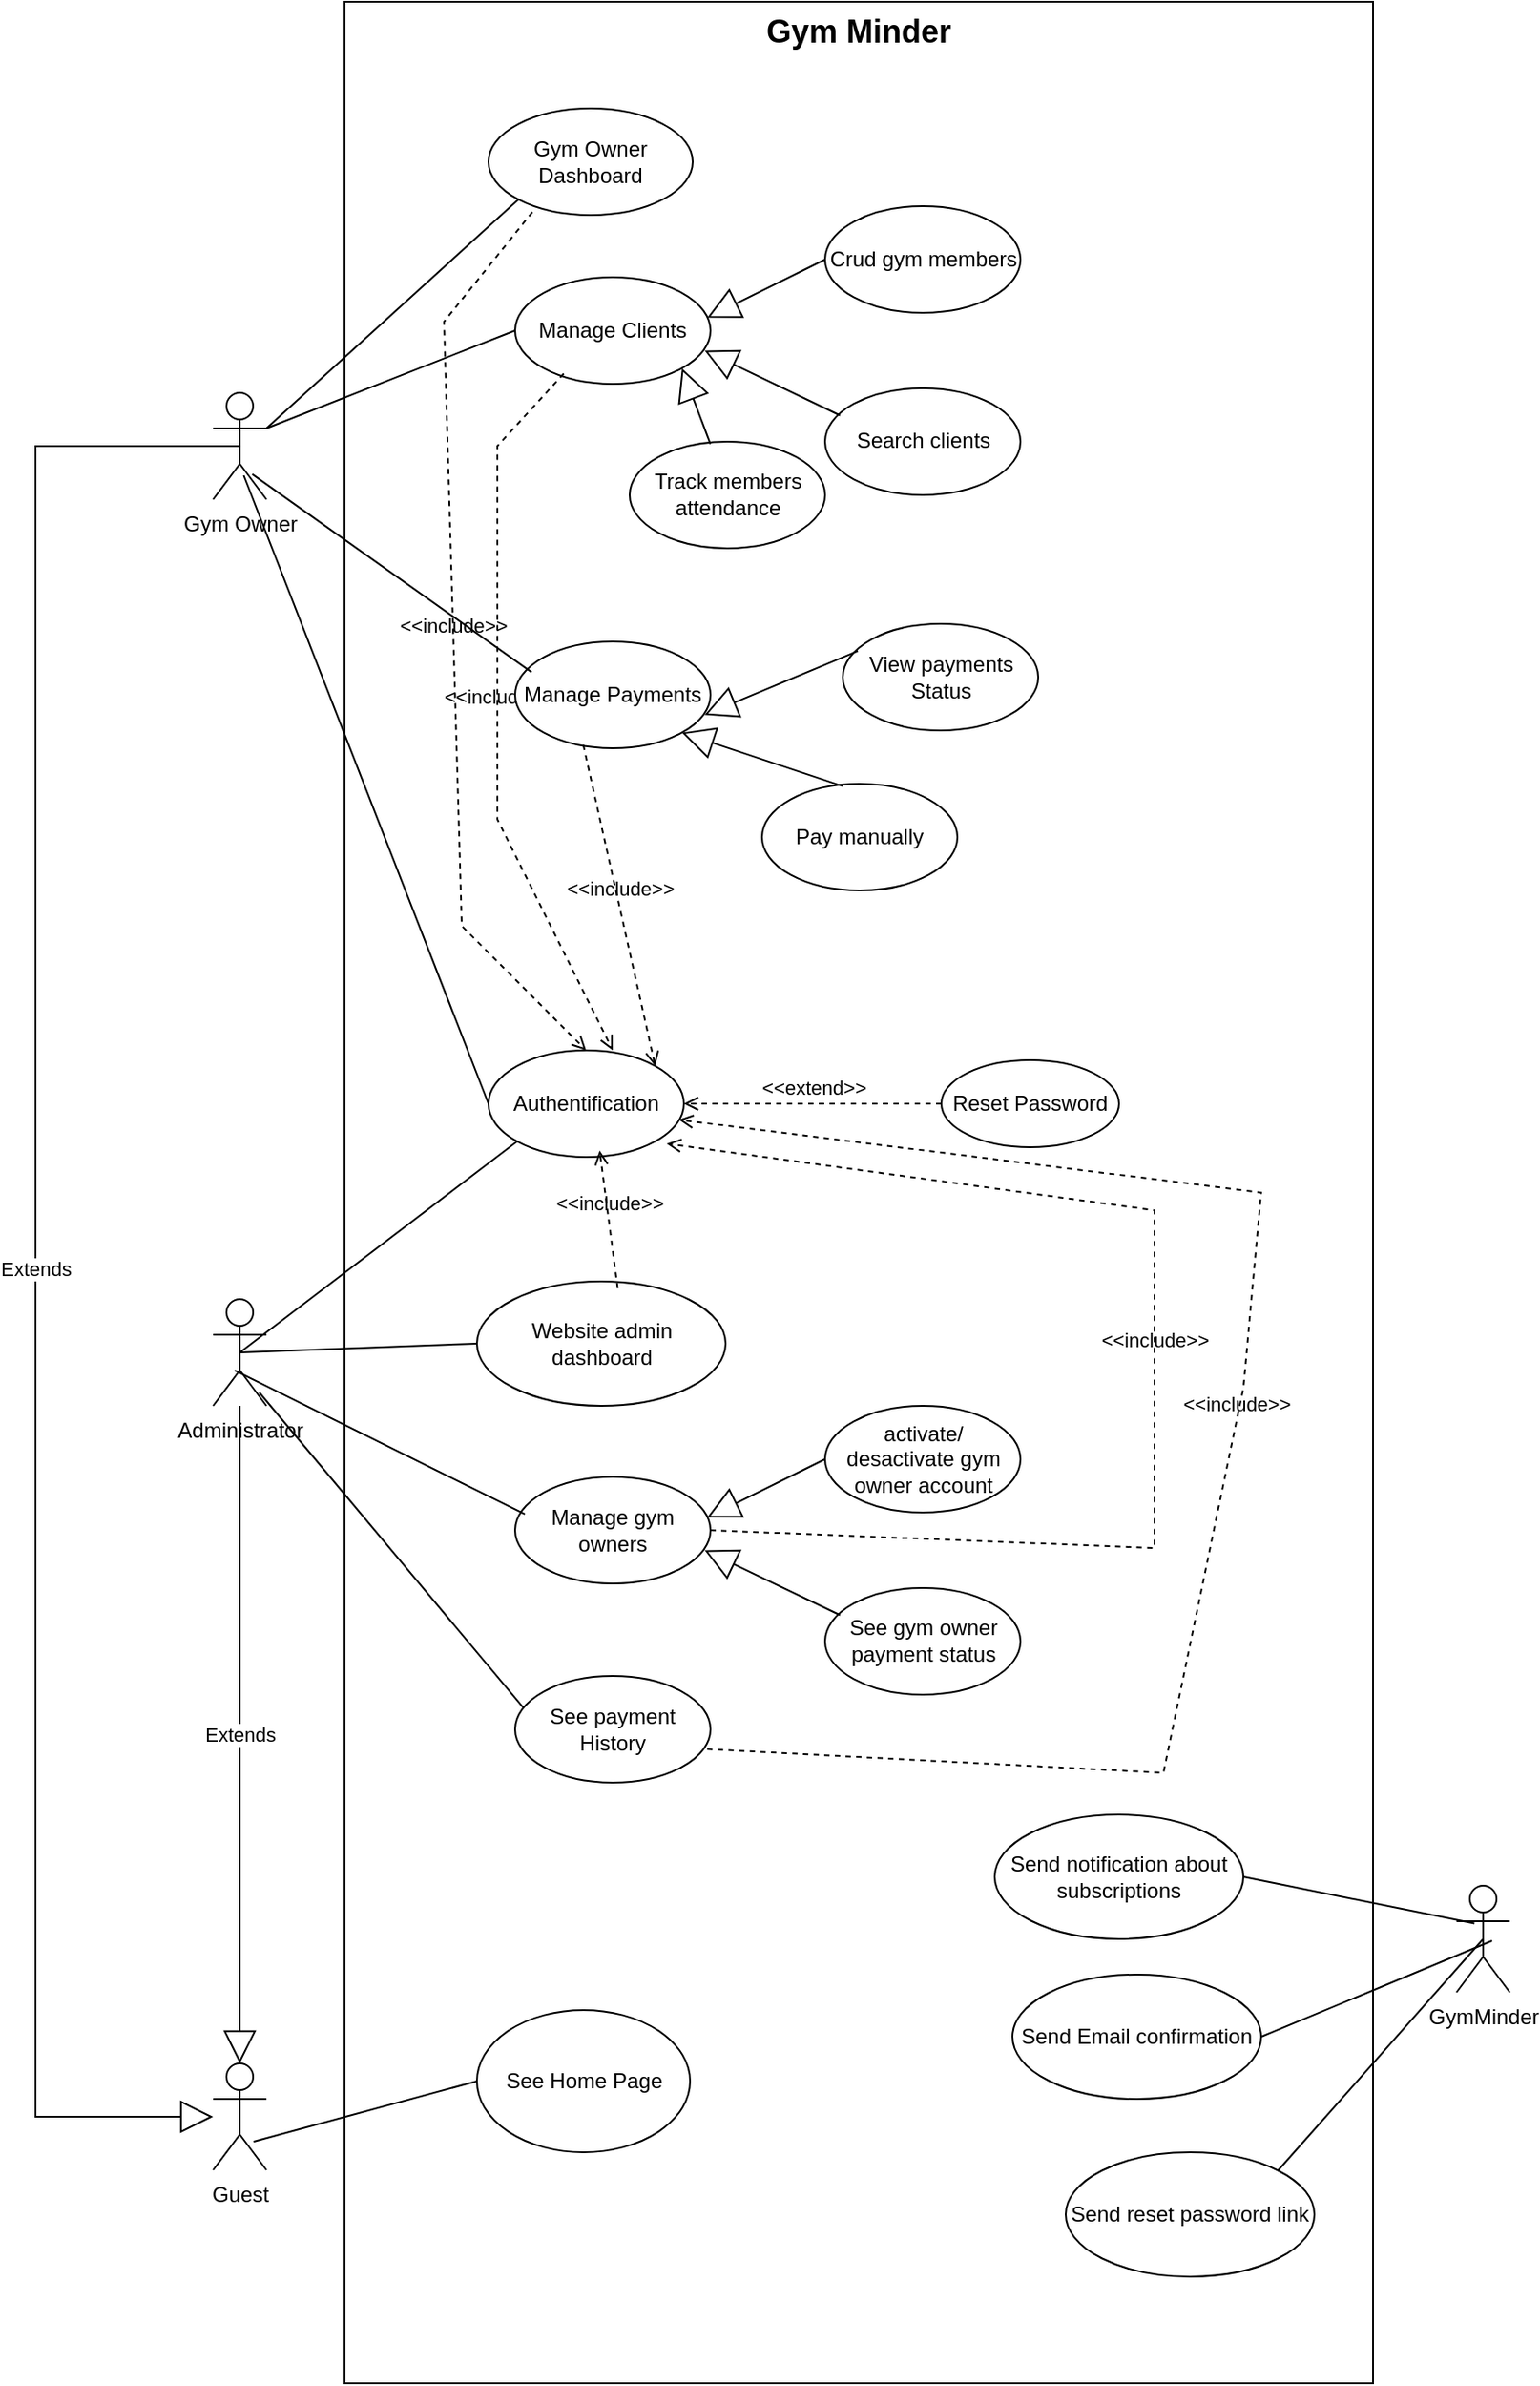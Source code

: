 <mxfile version="26.2.14">
  <diagram name="Page-1" id="CyW6aP-Xm8CD-qENMy1q">
    <mxGraphModel dx="1778" dy="236" grid="1" gridSize="10" guides="1" tooltips="1" connect="1" arrows="1" fold="1" page="1" pageScale="1" pageWidth="827" pageHeight="1169" math="0" shadow="0">
      <root>
        <mxCell id="0" />
        <mxCell id="1" parent="0" />
        <mxCell id="t8g5eDFbstnkZjUmu1_q-53" value="&lt;span id=&quot;docs-internal-guid-300aa276-7fff-008d-d82a-03845a1bc5f4&quot; style=&quot;font-weight:normal;&quot;&gt;&lt;span style=&quot;font-family: Arial, sans-serif; background-color: transparent; font-weight: 700; font-variant-numeric: normal; font-variant-east-asian: normal; font-variant-alternates: normal; font-variant-position: normal; font-variant-emoji: normal; vertical-align: baseline; white-space-collapse: preserve;&quot;&gt;&lt;font style=&quot;font-size: 18px;&quot;&gt;Gym Minder&lt;/font&gt;&lt;/span&gt;&lt;/span&gt;" style="shape=rect;html=1;verticalAlign=top;fontStyle=1;whiteSpace=wrap;align=center;" vertex="1" parent="1">
          <mxGeometry x="1684" y="1365" width="579" height="1340" as="geometry" />
        </mxCell>
        <mxCell id="t8g5eDFbstnkZjUmu1_q-54" value="Gym Owner" style="shape=umlActor;html=1;verticalLabelPosition=bottom;verticalAlign=top;align=center;" vertex="1" parent="1">
          <mxGeometry x="1610" y="1585" width="30" height="60" as="geometry" />
        </mxCell>
        <mxCell id="t8g5eDFbstnkZjUmu1_q-55" value="Authentification" style="ellipse;whiteSpace=wrap;html=1;" vertex="1" parent="1">
          <mxGeometry x="1765" y="1955" width="110" height="60" as="geometry" />
        </mxCell>
        <mxCell id="t8g5eDFbstnkZjUmu1_q-56" value="Reset Password" style="ellipse;whiteSpace=wrap;html=1;" vertex="1" parent="1">
          <mxGeometry x="2020" y="1960.5" width="100" height="49" as="geometry" />
        </mxCell>
        <mxCell id="t8g5eDFbstnkZjUmu1_q-57" value="Manage Clients" style="ellipse;whiteSpace=wrap;html=1;" vertex="1" parent="1">
          <mxGeometry x="1780" y="1520" width="110" height="60" as="geometry" />
        </mxCell>
        <mxCell id="t8g5eDFbstnkZjUmu1_q-58" value="Crud gym members" style="ellipse;whiteSpace=wrap;html=1;" vertex="1" parent="1">
          <mxGeometry x="1954.5" y="1480" width="110" height="60" as="geometry" />
        </mxCell>
        <mxCell id="t8g5eDFbstnkZjUmu1_q-59" value="Search clients" style="ellipse;whiteSpace=wrap;html=1;" vertex="1" parent="1">
          <mxGeometry x="1954.5" y="1582.46" width="110" height="60" as="geometry" />
        </mxCell>
        <mxCell id="t8g5eDFbstnkZjUmu1_q-60" value="Track members attendance" style="ellipse;whiteSpace=wrap;html=1;" vertex="1" parent="1">
          <mxGeometry x="1844.5" y="1612.46" width="110" height="60" as="geometry" />
        </mxCell>
        <mxCell id="t8g5eDFbstnkZjUmu1_q-61" value="Administrator" style="shape=umlActor;html=1;verticalLabelPosition=bottom;verticalAlign=top;align=center;" vertex="1" parent="1">
          <mxGeometry x="1610" y="2095" width="30" height="60" as="geometry" />
        </mxCell>
        <mxCell id="t8g5eDFbstnkZjUmu1_q-62" value="&amp;lt;&amp;lt;extend&amp;gt;&amp;gt;" style="html=1;verticalAlign=bottom;labelBackgroundColor=none;endArrow=open;endFill=0;dashed=1;rounded=0;exitX=0;exitY=0.5;exitDx=0;exitDy=0;entryX=1;entryY=0.5;entryDx=0;entryDy=0;" edge="1" parent="1" source="t8g5eDFbstnkZjUmu1_q-56" target="t8g5eDFbstnkZjUmu1_q-55">
          <mxGeometry width="160" relative="1" as="geometry">
            <mxPoint x="2075" y="1985" as="sourcePoint" />
            <mxPoint x="2015" y="2015" as="targetPoint" />
          </mxGeometry>
        </mxCell>
        <mxCell id="t8g5eDFbstnkZjUmu1_q-63" value="" style="endArrow=none;startArrow=none;endFill=0;startFill=0;endSize=8;html=1;verticalAlign=bottom;labelBackgroundColor=none;strokeWidth=1;rounded=0;exitX=0.574;exitY=0.775;exitDx=0;exitDy=0;exitPerimeter=0;entryX=0;entryY=0.5;entryDx=0;entryDy=0;" edge="1" parent="1" source="t8g5eDFbstnkZjUmu1_q-54" target="t8g5eDFbstnkZjUmu1_q-55">
          <mxGeometry width="160" relative="1" as="geometry">
            <mxPoint x="1640" y="1335" as="sourcePoint" />
            <mxPoint x="1750" y="1335" as="targetPoint" />
          </mxGeometry>
        </mxCell>
        <mxCell id="t8g5eDFbstnkZjUmu1_q-64" value="" style="endArrow=none;startArrow=none;endFill=0;startFill=0;endSize=8;html=1;verticalAlign=bottom;labelBackgroundColor=none;strokeWidth=1;rounded=0;entryX=0;entryY=0.5;entryDx=0;entryDy=0;exitX=1;exitY=0.333;exitDx=0;exitDy=0;exitPerimeter=0;" edge="1" parent="1" source="t8g5eDFbstnkZjUmu1_q-54" target="t8g5eDFbstnkZjUmu1_q-57">
          <mxGeometry width="160" relative="1" as="geometry">
            <mxPoint x="1650" y="1346" as="sourcePoint" />
            <mxPoint x="1750" y="1355" as="targetPoint" />
          </mxGeometry>
        </mxCell>
        <mxCell id="t8g5eDFbstnkZjUmu1_q-65" value="" style="endArrow=block;endSize=16;endFill=0;html=1;rounded=0;exitX=0;exitY=0.5;exitDx=0;exitDy=0;entryX=0.983;entryY=0.38;entryDx=0;entryDy=0;entryPerimeter=0;" edge="1" parent="1" source="t8g5eDFbstnkZjUmu1_q-58" target="t8g5eDFbstnkZjUmu1_q-57">
          <mxGeometry x="-1" y="104" width="160" relative="1" as="geometry">
            <mxPoint x="1955" y="1510" as="sourcePoint" />
            <mxPoint x="1890" y="1550" as="targetPoint" />
            <mxPoint x="41" y="-48" as="offset" />
          </mxGeometry>
        </mxCell>
        <mxCell id="t8g5eDFbstnkZjUmu1_q-66" value="" style="endArrow=block;endSize=16;endFill=0;html=1;rounded=0;entryX=0.97;entryY=0.688;entryDx=0;entryDy=0;entryPerimeter=0;exitX=0.077;exitY=0.255;exitDx=0;exitDy=0;exitPerimeter=0;" edge="1" parent="1" source="t8g5eDFbstnkZjUmu1_q-59" target="t8g5eDFbstnkZjUmu1_q-57">
          <mxGeometry x="-1" y="104" width="160" relative="1" as="geometry">
            <mxPoint x="1956" y="1596.46" as="sourcePoint" />
            <mxPoint x="1868.39" y="1540" as="targetPoint" />
            <mxPoint x="41" y="-48" as="offset" />
          </mxGeometry>
        </mxCell>
        <mxCell id="t8g5eDFbstnkZjUmu1_q-67" value="" style="endArrow=block;endSize=16;endFill=0;html=1;rounded=0;entryX=1;entryY=1;entryDx=0;entryDy=0;exitX=0.413;exitY=0.022;exitDx=0;exitDy=0;exitPerimeter=0;" edge="1" parent="1" source="t8g5eDFbstnkZjUmu1_q-60" target="t8g5eDFbstnkZjUmu1_q-57">
          <mxGeometry x="-1" y="104" width="160" relative="1" as="geometry">
            <mxPoint x="1908.5" y="1612.46" as="sourcePoint" />
            <mxPoint x="1841" y="1542.46" as="targetPoint" />
            <mxPoint x="41" y="-48" as="offset" />
          </mxGeometry>
        </mxCell>
        <mxCell id="t8g5eDFbstnkZjUmu1_q-68" value="Gym Owner Dashboard" style="ellipse;whiteSpace=wrap;html=1;" vertex="1" parent="1">
          <mxGeometry x="1765" y="1425" width="115" height="60" as="geometry" />
        </mxCell>
        <mxCell id="t8g5eDFbstnkZjUmu1_q-69" value="" style="endArrow=none;startArrow=none;endFill=0;startFill=0;endSize=8;html=1;verticalAlign=bottom;labelBackgroundColor=none;strokeWidth=1;rounded=0;entryX=0;entryY=1;entryDx=0;entryDy=0;exitX=1;exitY=0.333;exitDx=0;exitDy=0;exitPerimeter=0;" edge="1" parent="1" source="t8g5eDFbstnkZjUmu1_q-54" target="t8g5eDFbstnkZjUmu1_q-68">
          <mxGeometry width="160" relative="1" as="geometry">
            <mxPoint x="1640" y="1537.5" as="sourcePoint" />
            <mxPoint x="1780" y="1482.5" as="targetPoint" />
          </mxGeometry>
        </mxCell>
        <mxCell id="t8g5eDFbstnkZjUmu1_q-70" value="&amp;lt;&amp;lt;include&amp;gt;&amp;gt;" style="html=1;verticalAlign=bottom;labelBackgroundColor=none;endArrow=open;endFill=0;dashed=1;rounded=0;exitX=0.215;exitY=0.972;exitDx=0;exitDy=0;exitPerimeter=0;entryX=0.5;entryY=0;entryDx=0;entryDy=0;" edge="1" parent="1" source="t8g5eDFbstnkZjUmu1_q-68" target="t8g5eDFbstnkZjUmu1_q-55">
          <mxGeometry width="160" relative="1" as="geometry">
            <mxPoint x="1890" y="1415" as="sourcePoint" />
            <mxPoint x="1939.21" y="2040.8" as="targetPoint" />
            <Array as="points">
              <mxPoint x="1740" y="1545" />
              <mxPoint x="1750" y="1885" />
            </Array>
          </mxGeometry>
        </mxCell>
        <mxCell id="t8g5eDFbstnkZjUmu1_q-71" value="&amp;lt;&amp;lt;include&amp;gt;&amp;gt;" style="html=1;verticalAlign=bottom;labelBackgroundColor=none;endArrow=open;endFill=0;dashed=1;rounded=0;exitX=0.249;exitY=0.904;exitDx=0;exitDy=0;exitPerimeter=0;" edge="1" parent="1" source="t8g5eDFbstnkZjUmu1_q-57">
          <mxGeometry width="160" relative="1" as="geometry">
            <mxPoint x="1860" y="1530" as="sourcePoint" />
            <mxPoint x="1835" y="1955" as="targetPoint" />
            <Array as="points">
              <mxPoint x="1770" y="1615" />
              <mxPoint x="1770" y="1825" />
            </Array>
          </mxGeometry>
        </mxCell>
        <mxCell id="t8g5eDFbstnkZjUmu1_q-72" value="Manage Payments" style="ellipse;whiteSpace=wrap;html=1;" vertex="1" parent="1">
          <mxGeometry x="1780" y="1725" width="110" height="60" as="geometry" />
        </mxCell>
        <mxCell id="t8g5eDFbstnkZjUmu1_q-73" value="View payments Status" style="ellipse;whiteSpace=wrap;html=1;" vertex="1" parent="1">
          <mxGeometry x="1964.5" y="1715" width="110" height="60" as="geometry" />
        </mxCell>
        <mxCell id="t8g5eDFbstnkZjUmu1_q-74" value="Pay manually" style="ellipse;whiteSpace=wrap;html=1;" vertex="1" parent="1">
          <mxGeometry x="1919" y="1805" width="110" height="60" as="geometry" />
        </mxCell>
        <mxCell id="t8g5eDFbstnkZjUmu1_q-75" value="" style="endArrow=block;endSize=16;endFill=0;html=1;rounded=0;entryX=0.97;entryY=0.688;entryDx=0;entryDy=0;entryPerimeter=0;exitX=0.077;exitY=0.255;exitDx=0;exitDy=0;exitPerimeter=0;" edge="1" parent="1" source="t8g5eDFbstnkZjUmu1_q-73" target="t8g5eDFbstnkZjUmu1_q-72">
          <mxGeometry x="-1" y="104" width="160" relative="1" as="geometry">
            <mxPoint x="1956" y="1801.46" as="sourcePoint" />
            <mxPoint x="1868.39" y="1745" as="targetPoint" />
            <mxPoint x="41" y="-48" as="offset" />
          </mxGeometry>
        </mxCell>
        <mxCell id="t8g5eDFbstnkZjUmu1_q-76" value="" style="endArrow=block;endSize=16;endFill=0;html=1;rounded=0;entryX=1;entryY=1;entryDx=0;entryDy=0;exitX=0.413;exitY=0.022;exitDx=0;exitDy=0;exitPerimeter=0;" edge="1" parent="1" source="t8g5eDFbstnkZjUmu1_q-74" target="t8g5eDFbstnkZjUmu1_q-72">
          <mxGeometry x="-1" y="104" width="160" relative="1" as="geometry">
            <mxPoint x="1908.5" y="1817.46" as="sourcePoint" />
            <mxPoint x="1841" y="1747.46" as="targetPoint" />
            <mxPoint x="41" y="-48" as="offset" />
          </mxGeometry>
        </mxCell>
        <mxCell id="t8g5eDFbstnkZjUmu1_q-77" value="" style="endArrow=none;startArrow=none;endFill=0;startFill=0;endSize=8;html=1;verticalAlign=bottom;labelBackgroundColor=none;strokeWidth=1;rounded=0;entryX=0.084;entryY=0.286;entryDx=0;entryDy=0;exitX=0.735;exitY=0.764;exitDx=0;exitDy=0;exitPerimeter=0;entryPerimeter=0;" edge="1" parent="1" source="t8g5eDFbstnkZjUmu1_q-54" target="t8g5eDFbstnkZjUmu1_q-72">
          <mxGeometry width="160" relative="1" as="geometry">
            <mxPoint x="1650" y="1615" as="sourcePoint" />
            <mxPoint x="1790" y="1560" as="targetPoint" />
          </mxGeometry>
        </mxCell>
        <mxCell id="t8g5eDFbstnkZjUmu1_q-78" value="&amp;lt;&amp;lt;include&amp;gt;&amp;gt;" style="html=1;verticalAlign=bottom;labelBackgroundColor=none;endArrow=open;endFill=0;dashed=1;rounded=0;entryX=1;entryY=0;entryDx=0;entryDy=0;exitX=0.349;exitY=0.968;exitDx=0;exitDy=0;exitPerimeter=0;" edge="1" parent="1" source="t8g5eDFbstnkZjUmu1_q-72" target="t8g5eDFbstnkZjUmu1_q-55">
          <mxGeometry width="160" relative="1" as="geometry">
            <mxPoint x="1890" y="1755" as="sourcePoint" />
            <mxPoint x="1999.141" y="2036.076" as="targetPoint" />
            <Array as="points">
              <mxPoint x="1830" y="1835" />
            </Array>
          </mxGeometry>
        </mxCell>
        <mxCell id="t8g5eDFbstnkZjUmu1_q-79" value="Website admin dashboard" style="ellipse;whiteSpace=wrap;html=1;" vertex="1" parent="1">
          <mxGeometry x="1758.5" y="2085" width="140" height="70" as="geometry" />
        </mxCell>
        <mxCell id="t8g5eDFbstnkZjUmu1_q-80" value="" style="edgeStyle=none;html=1;endArrow=none;verticalAlign=bottom;rounded=0;exitX=0.5;exitY=0.5;exitDx=0;exitDy=0;exitPerimeter=0;entryX=0;entryY=1;entryDx=0;entryDy=0;" edge="1" parent="1" source="t8g5eDFbstnkZjUmu1_q-61" target="t8g5eDFbstnkZjUmu1_q-55">
          <mxGeometry width="160" relative="1" as="geometry">
            <mxPoint x="1740" y="2105" as="sourcePoint" />
            <mxPoint x="1900" y="2105" as="targetPoint" />
          </mxGeometry>
        </mxCell>
        <mxCell id="t8g5eDFbstnkZjUmu1_q-81" value="" style="edgeStyle=none;html=1;endArrow=none;verticalAlign=bottom;rounded=0;exitX=0.5;exitY=0.5;exitDx=0;exitDy=0;exitPerimeter=0;entryX=0;entryY=0.5;entryDx=0;entryDy=0;" edge="1" parent="1" source="t8g5eDFbstnkZjUmu1_q-61" target="t8g5eDFbstnkZjUmu1_q-79">
          <mxGeometry width="160" relative="1" as="geometry">
            <mxPoint x="1635" y="2135" as="sourcePoint" />
            <mxPoint x="1791" y="2016" as="targetPoint" />
          </mxGeometry>
        </mxCell>
        <mxCell id="t8g5eDFbstnkZjUmu1_q-82" value="Manage gym owners" style="ellipse;whiteSpace=wrap;html=1;" vertex="1" parent="1">
          <mxGeometry x="1780" y="2195" width="110" height="60" as="geometry" />
        </mxCell>
        <mxCell id="t8g5eDFbstnkZjUmu1_q-83" value="activate/ desactivate gym owner account" style="ellipse;whiteSpace=wrap;html=1;" vertex="1" parent="1">
          <mxGeometry x="1954.5" y="2155" width="110" height="60" as="geometry" />
        </mxCell>
        <mxCell id="t8g5eDFbstnkZjUmu1_q-84" value="See gym owner payment status" style="ellipse;whiteSpace=wrap;html=1;" vertex="1" parent="1">
          <mxGeometry x="1954.5" y="2257.46" width="110" height="60" as="geometry" />
        </mxCell>
        <mxCell id="t8g5eDFbstnkZjUmu1_q-85" value="" style="endArrow=block;endSize=16;endFill=0;html=1;rounded=0;exitX=0;exitY=0.5;exitDx=0;exitDy=0;entryX=0.983;entryY=0.38;entryDx=0;entryDy=0;entryPerimeter=0;" edge="1" parent="1" source="t8g5eDFbstnkZjUmu1_q-83" target="t8g5eDFbstnkZjUmu1_q-82">
          <mxGeometry x="-1" y="104" width="160" relative="1" as="geometry">
            <mxPoint x="1955" y="2185" as="sourcePoint" />
            <mxPoint x="1890" y="2225" as="targetPoint" />
            <mxPoint x="41" y="-48" as="offset" />
          </mxGeometry>
        </mxCell>
        <mxCell id="t8g5eDFbstnkZjUmu1_q-86" value="" style="endArrow=block;endSize=16;endFill=0;html=1;rounded=0;entryX=0.97;entryY=0.688;entryDx=0;entryDy=0;entryPerimeter=0;exitX=0.077;exitY=0.255;exitDx=0;exitDy=0;exitPerimeter=0;" edge="1" parent="1" source="t8g5eDFbstnkZjUmu1_q-84" target="t8g5eDFbstnkZjUmu1_q-82">
          <mxGeometry x="-1" y="104" width="160" relative="1" as="geometry">
            <mxPoint x="1956" y="2271.46" as="sourcePoint" />
            <mxPoint x="1868.39" y="2215" as="targetPoint" />
            <mxPoint x="41" y="-48" as="offset" />
          </mxGeometry>
        </mxCell>
        <mxCell id="t8g5eDFbstnkZjUmu1_q-87" value="" style="edgeStyle=none;html=1;endArrow=none;verticalAlign=bottom;rounded=0;exitX=0.405;exitY=0.668;exitDx=0;exitDy=0;exitPerimeter=0;entryX=0.05;entryY=0.349;entryDx=0;entryDy=0;entryPerimeter=0;" edge="1" parent="1" source="t8g5eDFbstnkZjUmu1_q-61" target="t8g5eDFbstnkZjUmu1_q-82">
          <mxGeometry width="160" relative="1" as="geometry">
            <mxPoint x="1635" y="2135" as="sourcePoint" />
            <mxPoint x="1769" y="2130" as="targetPoint" />
          </mxGeometry>
        </mxCell>
        <mxCell id="t8g5eDFbstnkZjUmu1_q-88" value="&amp;lt;&amp;lt;include&amp;gt;&amp;gt;" style="edgeStyle=none;html=1;endArrow=open;verticalAlign=bottom;dashed=1;labelBackgroundColor=none;rounded=0;entryX=0.569;entryY=0.939;entryDx=0;entryDy=0;entryPerimeter=0;exitX=0.566;exitY=0.054;exitDx=0;exitDy=0;exitPerimeter=0;" edge="1" parent="1" source="t8g5eDFbstnkZjUmu1_q-79" target="t8g5eDFbstnkZjUmu1_q-55">
          <mxGeometry width="160" relative="1" as="geometry">
            <mxPoint x="1910" y="2045" as="sourcePoint" />
            <mxPoint x="2070" y="2045" as="targetPoint" />
          </mxGeometry>
        </mxCell>
        <mxCell id="t8g5eDFbstnkZjUmu1_q-89" value="GymMinder" style="shape=umlActor;html=1;verticalLabelPosition=bottom;verticalAlign=top;align=center;" vertex="1" parent="1">
          <mxGeometry x="2310" y="2425" width="30" height="60" as="geometry" />
        </mxCell>
        <mxCell id="t8g5eDFbstnkZjUmu1_q-90" value="Send notification about subscriptions" style="ellipse;whiteSpace=wrap;html=1;" vertex="1" parent="1">
          <mxGeometry x="2050" y="2385" width="140" height="70" as="geometry" />
        </mxCell>
        <mxCell id="t8g5eDFbstnkZjUmu1_q-91" value="" style="edgeStyle=none;html=1;endArrow=none;verticalAlign=bottom;rounded=0;entryX=0.337;entryY=0.354;entryDx=0;entryDy=0;entryPerimeter=0;exitX=1;exitY=0.5;exitDx=0;exitDy=0;" edge="1" parent="1" source="t8g5eDFbstnkZjUmu1_q-90" target="t8g5eDFbstnkZjUmu1_q-89">
          <mxGeometry width="160" relative="1" as="geometry">
            <mxPoint x="2160" y="2445" as="sourcePoint" />
            <mxPoint x="2320" y="2445" as="targetPoint" />
          </mxGeometry>
        </mxCell>
        <mxCell id="t8g5eDFbstnkZjUmu1_q-92" value="Guest" style="shape=umlActor;html=1;verticalLabelPosition=bottom;verticalAlign=top;align=center;" vertex="1" parent="1">
          <mxGeometry x="1610" y="2525" width="30" height="60" as="geometry" />
        </mxCell>
        <mxCell id="t8g5eDFbstnkZjUmu1_q-93" value="See Home Page" style="ellipse;whiteSpace=wrap;html=1;" vertex="1" parent="1">
          <mxGeometry x="1758.5" y="2495" width="120" height="80" as="geometry" />
        </mxCell>
        <mxCell id="t8g5eDFbstnkZjUmu1_q-94" value="" style="endArrow=none;html=1;rounded=0;entryX=0;entryY=0.5;entryDx=0;entryDy=0;exitX=0.758;exitY=0.734;exitDx=0;exitDy=0;exitPerimeter=0;" edge="1" parent="1" source="t8g5eDFbstnkZjUmu1_q-92" target="t8g5eDFbstnkZjUmu1_q-93">
          <mxGeometry width="50" height="50" relative="1" as="geometry">
            <mxPoint x="1639" y="2565" as="sourcePoint" />
            <mxPoint x="1689" y="2515" as="targetPoint" />
          </mxGeometry>
        </mxCell>
        <mxCell id="t8g5eDFbstnkZjUmu1_q-95" value="Send Email confirmation" style="ellipse;whiteSpace=wrap;html=1;" vertex="1" parent="1">
          <mxGeometry x="2060" y="2475" width="140" height="70" as="geometry" />
        </mxCell>
        <mxCell id="t8g5eDFbstnkZjUmu1_q-96" value="Send reset password link" style="ellipse;whiteSpace=wrap;html=1;" vertex="1" parent="1">
          <mxGeometry x="2090" y="2575" width="140" height="70" as="geometry" />
        </mxCell>
        <mxCell id="t8g5eDFbstnkZjUmu1_q-97" value="" style="edgeStyle=none;html=1;endArrow=none;verticalAlign=bottom;rounded=0;entryX=0.337;entryY=0.354;entryDx=0;entryDy=0;entryPerimeter=0;exitX=1;exitY=0.5;exitDx=0;exitDy=0;" edge="1" parent="1" source="t8g5eDFbstnkZjUmu1_q-95">
          <mxGeometry width="160" relative="1" as="geometry">
            <mxPoint x="2200" y="2430" as="sourcePoint" />
            <mxPoint x="2330" y="2456" as="targetPoint" />
          </mxGeometry>
        </mxCell>
        <mxCell id="t8g5eDFbstnkZjUmu1_q-98" value="" style="edgeStyle=none;html=1;endArrow=none;verticalAlign=bottom;rounded=0;entryX=0.5;entryY=0.5;entryDx=0;entryDy=0;entryPerimeter=0;exitX=1;exitY=0;exitDx=0;exitDy=0;" edge="1" parent="1" source="t8g5eDFbstnkZjUmu1_q-96" target="t8g5eDFbstnkZjUmu1_q-89">
          <mxGeometry width="160" relative="1" as="geometry">
            <mxPoint x="2210" y="2520" as="sourcePoint" />
            <mxPoint x="2340" y="2466" as="targetPoint" />
          </mxGeometry>
        </mxCell>
        <mxCell id="t8g5eDFbstnkZjUmu1_q-99" value="&amp;lt;&amp;lt;include&amp;gt;&amp;gt;" style="edgeStyle=none;html=1;endArrow=open;verticalAlign=bottom;dashed=1;labelBackgroundColor=none;rounded=0;entryX=0.912;entryY=0.875;entryDx=0;entryDy=0;entryPerimeter=0;exitX=1;exitY=0.5;exitDx=0;exitDy=0;" edge="1" parent="1" source="t8g5eDFbstnkZjUmu1_q-82" target="t8g5eDFbstnkZjUmu1_q-55">
          <mxGeometry width="160" relative="1" as="geometry">
            <mxPoint x="2000" y="2123" as="sourcePoint" />
            <mxPoint x="1990" y="2045" as="targetPoint" />
            <Array as="points">
              <mxPoint x="2140" y="2235" />
              <mxPoint x="2140" y="2045" />
            </Array>
          </mxGeometry>
        </mxCell>
        <mxCell id="t8g5eDFbstnkZjUmu1_q-100" value="See payment History" style="ellipse;whiteSpace=wrap;html=1;" vertex="1" parent="1">
          <mxGeometry x="1780" y="2307" width="110" height="60" as="geometry" />
        </mxCell>
        <mxCell id="t8g5eDFbstnkZjUmu1_q-101" value="" style="edgeStyle=none;html=1;endArrow=none;verticalAlign=bottom;rounded=0;exitX=0.867;exitY=0.875;exitDx=0;exitDy=0;exitPerimeter=0;entryX=0.042;entryY=0.297;entryDx=0;entryDy=0;entryPerimeter=0;" edge="1" parent="1" source="t8g5eDFbstnkZjUmu1_q-61" target="t8g5eDFbstnkZjUmu1_q-100">
          <mxGeometry width="160" relative="1" as="geometry">
            <mxPoint x="1616" y="2155" as="sourcePoint" />
            <mxPoint x="1780" y="2236" as="targetPoint" />
          </mxGeometry>
        </mxCell>
        <mxCell id="t8g5eDFbstnkZjUmu1_q-102" value="&amp;lt;&amp;lt;include&amp;gt;&amp;gt;" style="edgeStyle=none;html=1;endArrow=open;verticalAlign=bottom;dashed=1;labelBackgroundColor=none;rounded=0;entryX=0.974;entryY=0.651;entryDx=0;entryDy=0;entryPerimeter=0;exitX=0.983;exitY=0.686;exitDx=0;exitDy=0;exitPerimeter=0;" edge="1" parent="1" source="t8g5eDFbstnkZjUmu1_q-100" target="t8g5eDFbstnkZjUmu1_q-55">
          <mxGeometry width="160" relative="1" as="geometry">
            <mxPoint x="1895" y="2351.5" as="sourcePoint" />
            <mxPoint x="1870" y="2134.5" as="targetPoint" />
            <Array as="points">
              <mxPoint x="2145" y="2361.5" />
              <mxPoint x="2190" y="2145" />
              <mxPoint x="2200" y="2035" />
            </Array>
          </mxGeometry>
        </mxCell>
        <mxCell id="t8g5eDFbstnkZjUmu1_q-103" value="Extends" style="endArrow=block;endSize=16;endFill=0;html=1;rounded=0;entryX=0.5;entryY=0;entryDx=0;entryDy=0;entryPerimeter=0;" edge="1" parent="1" source="t8g5eDFbstnkZjUmu1_q-61" target="t8g5eDFbstnkZjUmu1_q-92">
          <mxGeometry width="160" relative="1" as="geometry">
            <mxPoint x="1470" y="2235" as="sourcePoint" />
            <mxPoint x="1630" y="2235" as="targetPoint" />
          </mxGeometry>
        </mxCell>
        <mxCell id="t8g5eDFbstnkZjUmu1_q-104" value="Extends" style="endArrow=block;endSize=16;endFill=0;html=1;rounded=0;exitX=0.5;exitY=0.5;exitDx=0;exitDy=0;exitPerimeter=0;" edge="1" parent="1" source="t8g5eDFbstnkZjUmu1_q-54" target="t8g5eDFbstnkZjUmu1_q-92">
          <mxGeometry width="160" relative="1" as="geometry">
            <mxPoint x="1560" y="2145" as="sourcePoint" />
            <mxPoint x="1560" y="2515" as="targetPoint" />
            <Array as="points">
              <mxPoint x="1510" y="1615" />
              <mxPoint x="1510" y="2555" />
            </Array>
          </mxGeometry>
        </mxCell>
      </root>
    </mxGraphModel>
  </diagram>
</mxfile>

